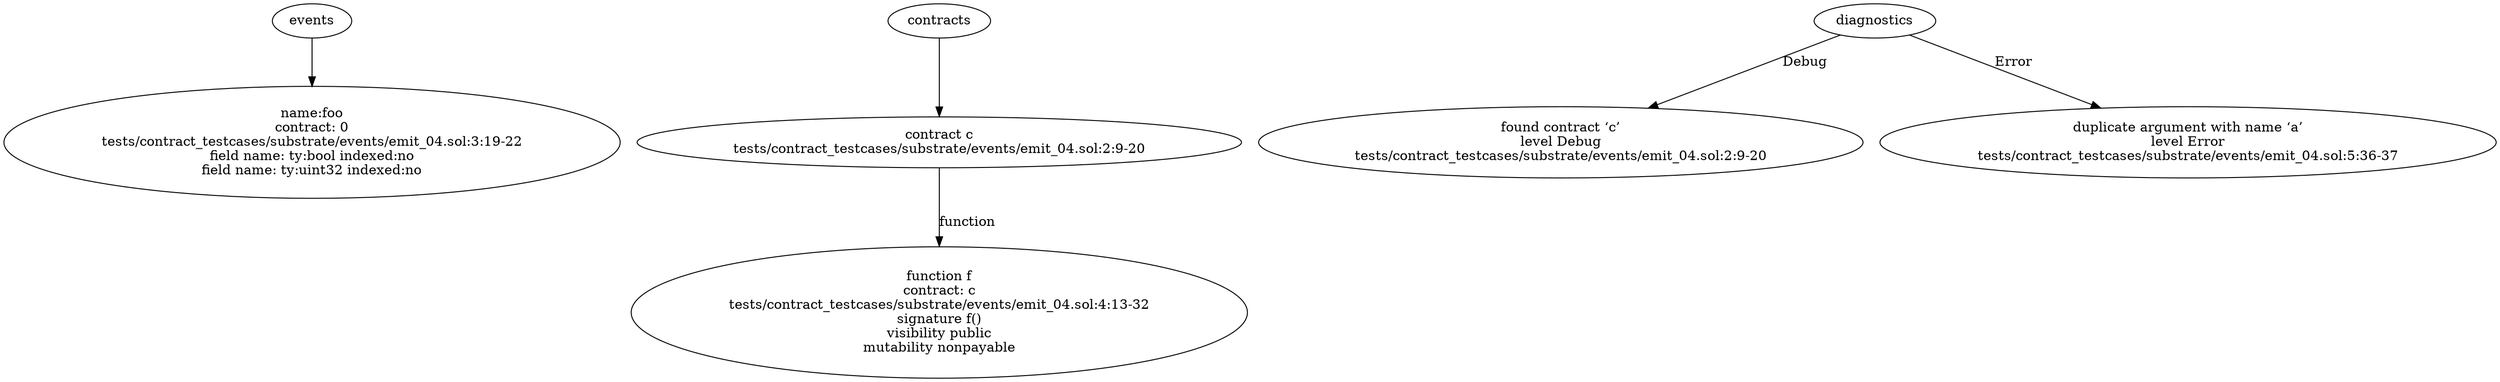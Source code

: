 strict digraph "tests/contract_testcases/substrate/events/emit_04.sol" {
	foo [label="name:foo\ncontract: 0\ntests/contract_testcases/substrate/events/emit_04.sol:3:19-22\nfield name: ty:bool indexed:no\nfield name: ty:uint32 indexed:no"]
	contract [label="contract c\ntests/contract_testcases/substrate/events/emit_04.sol:2:9-20"]
	f [label="function f\ncontract: c\ntests/contract_testcases/substrate/events/emit_04.sol:4:13-32\nsignature f()\nvisibility public\nmutability nonpayable"]
	diagnostic [label="found contract ‘c’\nlevel Debug\ntests/contract_testcases/substrate/events/emit_04.sol:2:9-20"]
	diagnostic_7 [label="duplicate argument with name ‘a’\nlevel Error\ntests/contract_testcases/substrate/events/emit_04.sol:5:36-37"]
	events -> foo
	contracts -> contract
	contract -> f [label="function"]
	diagnostics -> diagnostic [label="Debug"]
	diagnostics -> diagnostic_7 [label="Error"]
}
